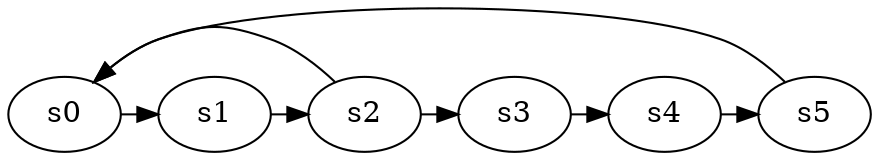 digraph game_0546_cycle_6 {
    s0 [name="s0", player=1];
    s1 [name="s1", player=1];
    s2 [name="s2", player=1, target=1];
    s3 [name="s3", player=0];
    s4 [name="s4", player=0];
    s5 [name="s5", player=0];

    s0 -> s1 [constraint="time == 4 || time == 5 || time == 9 || time == 16 || time == 18 || time == 24"];
    s1 -> s2 [constraint="time % 3 == 0 && !(time % 5 == 0)"];
    s2 -> s3 [constraint="time % 4 == 0 && !(time % 3 == 0)"];
    s3 -> s4 [constraint="time % 7 == 6"];
    s4 -> s5 [constraint="time % 5 == 3"];
    s5 -> s0 [constraint="time == 12 || time == 21"];
    s2 -> s0 [constraint="time == 13 || time == 14"];
}
